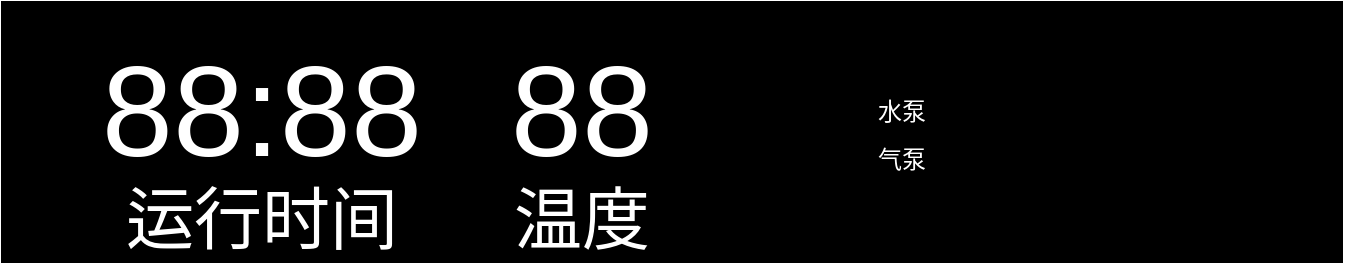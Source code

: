 <mxfile version="22.0.6" type="github">
  <diagram name="第 1 页" id="YrrbU8DAUSLYjpWkU_ug">
    <mxGraphModel dx="1050" dy="574" grid="1" gridSize="10" guides="1" tooltips="1" connect="1" arrows="1" fold="1" page="1" pageScale="1" pageWidth="827" pageHeight="1169" math="0" shadow="0">
      <root>
        <mxCell id="0" />
        <mxCell id="1" parent="0" />
        <mxCell id="MUVfbUhpLU2em8SSjuA1-1" value="" style="rounded=0;whiteSpace=wrap;html=1;fillColor=#000000;" vertex="1" parent="1">
          <mxGeometry x="80" y="250" width="670" height="130" as="geometry" />
        </mxCell>
        <mxCell id="MUVfbUhpLU2em8SSjuA1-2" value="88:88" style="text;strokeColor=none;align=center;fillColor=none;html=1;verticalAlign=middle;whiteSpace=wrap;rounded=0;fontSize=64;fontColor=#FFFFFF;" vertex="1" parent="1">
          <mxGeometry x="180" y="290" width="60" height="30" as="geometry" />
        </mxCell>
        <mxCell id="MUVfbUhpLU2em8SSjuA1-3" value="运行时间" style="text;strokeColor=none;align=center;fillColor=none;html=1;verticalAlign=middle;whiteSpace=wrap;rounded=0;fontSize=34;fontColor=#FFFFFF;" vertex="1" parent="1">
          <mxGeometry x="115" y="344" width="190" height="30" as="geometry" />
        </mxCell>
        <mxCell id="MUVfbUhpLU2em8SSjuA1-4" value="88" style="text;strokeColor=none;align=center;fillColor=none;html=1;verticalAlign=middle;whiteSpace=wrap;rounded=0;fontSize=64;fontColor=#FFFFFF;" vertex="1" parent="1">
          <mxGeometry x="340" y="290" width="60" height="30" as="geometry" />
        </mxCell>
        <mxCell id="MUVfbUhpLU2em8SSjuA1-5" value="温度" style="text;strokeColor=none;align=center;fillColor=none;html=1;verticalAlign=middle;whiteSpace=wrap;rounded=0;fontSize=34;fontColor=#FFFFFF;" vertex="1" parent="1">
          <mxGeometry x="275" y="344" width="190" height="30" as="geometry" />
        </mxCell>
        <mxCell id="MUVfbUhpLU2em8SSjuA1-6" value="水泵" style="text;strokeColor=none;align=center;fillColor=none;html=1;verticalAlign=middle;whiteSpace=wrap;rounded=0;fontColor=#FFFFFF;" vertex="1" parent="1">
          <mxGeometry x="500" y="290" width="60" height="30" as="geometry" />
        </mxCell>
        <mxCell id="MUVfbUhpLU2em8SSjuA1-7" value="气泵" style="text;strokeColor=none;align=center;fillColor=none;html=1;verticalAlign=middle;whiteSpace=wrap;rounded=0;fontColor=#FFFFFF;" vertex="1" parent="1">
          <mxGeometry x="500" y="314" width="60" height="30" as="geometry" />
        </mxCell>
      </root>
    </mxGraphModel>
  </diagram>
</mxfile>
